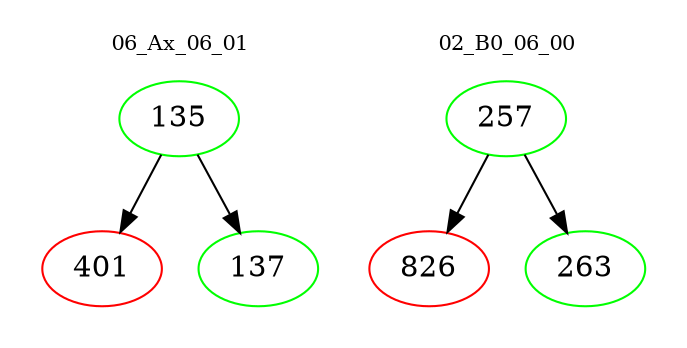 digraph{
subgraph cluster_0 {
color = white
label = "06_Ax_06_01";
fontsize=10;
T0_135 [label="135", color="green"]
T0_135 -> T0_401 [color="black"]
T0_401 [label="401", color="red"]
T0_135 -> T0_137 [color="black"]
T0_137 [label="137", color="green"]
}
subgraph cluster_1 {
color = white
label = "02_B0_06_00";
fontsize=10;
T1_257 [label="257", color="green"]
T1_257 -> T1_826 [color="black"]
T1_826 [label="826", color="red"]
T1_257 -> T1_263 [color="black"]
T1_263 [label="263", color="green"]
}
}

